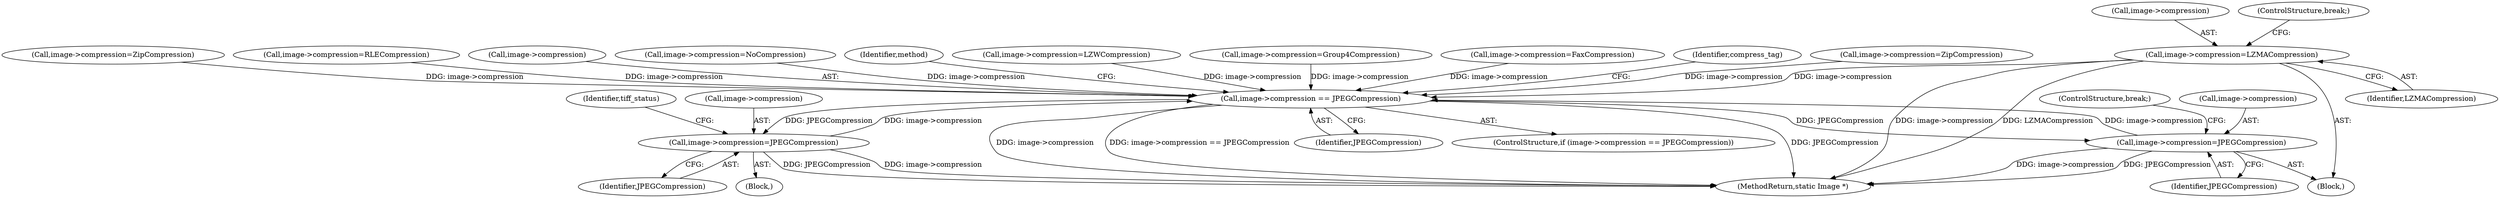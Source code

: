 digraph "0_ImageMagick_2bb6941a2d557f26a2f2049ade466e118eeaab91@pointer" {
"1001079" [label="(Call,image->compression=LZMACompression)"];
"1001659" [label="(Call,image->compression == JPEGCompression)"];
"1001025" [label="(Call,image->compression=JPEGCompression)"];
"1001072" [label="(Call,image->compression=JPEGCompression)"];
"1001659" [label="(Call,image->compression == JPEGCompression)"];
"1001086" [label="(Call,image->compression=LZWCompression)"];
"1003406" [label="(MethodReturn,static Image *)"];
"1001025" [label="(Call,image->compression=JPEGCompression)"];
"1001017" [label="(Call,image->compression=Group4Compression)"];
"1001010" [label="(Call,image->compression=FaxCompression)"];
"1001029" [label="(Identifier,JPEGCompression)"];
"1001076" [label="(Identifier,JPEGCompression)"];
"1001026" [label="(Call,image->compression)"];
"1001001" [label="(Block,)"];
"1001663" [label="(Identifier,JPEGCompression)"];
"1001079" [label="(Call,image->compression=LZMACompression)"];
"1001658" [label="(ControlStructure,if (image->compression == JPEGCompression))"];
"1001080" [label="(Call,image->compression)"];
"1001073" [label="(Call,image->compression)"];
"1001674" [label="(Identifier,compress_tag)"];
"1001100" [label="(Call,image->compression=ZipCompression)"];
"1001093" [label="(Call,image->compression=ZipCompression)"];
"1001024" [label="(Block,)"];
"1001107" [label="(Call,image->compression=RLECompression)"];
"1001660" [label="(Call,image->compression)"];
"1001072" [label="(Call,image->compression=JPEGCompression)"];
"1001003" [label="(Call,image->compression=NoCompression)"];
"1001077" [label="(ControlStructure,break;)"];
"1001083" [label="(Identifier,LZMACompression)"];
"1001665" [label="(Identifier,method)"];
"1001036" [label="(Identifier,tiff_status)"];
"1001084" [label="(ControlStructure,break;)"];
"1001079" -> "1001001"  [label="AST: "];
"1001079" -> "1001083"  [label="CFG: "];
"1001080" -> "1001079"  [label="AST: "];
"1001083" -> "1001079"  [label="AST: "];
"1001084" -> "1001079"  [label="CFG: "];
"1001079" -> "1003406"  [label="DDG: image->compression"];
"1001079" -> "1003406"  [label="DDG: LZMACompression"];
"1001079" -> "1001659"  [label="DDG: image->compression"];
"1001659" -> "1001658"  [label="AST: "];
"1001659" -> "1001663"  [label="CFG: "];
"1001660" -> "1001659"  [label="AST: "];
"1001663" -> "1001659"  [label="AST: "];
"1001665" -> "1001659"  [label="CFG: "];
"1001674" -> "1001659"  [label="CFG: "];
"1001659" -> "1003406"  [label="DDG: image->compression"];
"1001659" -> "1003406"  [label="DDG: image->compression == JPEGCompression"];
"1001659" -> "1003406"  [label="DDG: JPEGCompression"];
"1001659" -> "1001025"  [label="DDG: JPEGCompression"];
"1001659" -> "1001072"  [label="DDG: JPEGCompression"];
"1001025" -> "1001659"  [label="DDG: image->compression"];
"1001107" -> "1001659"  [label="DDG: image->compression"];
"1001017" -> "1001659"  [label="DDG: image->compression"];
"1001093" -> "1001659"  [label="DDG: image->compression"];
"1001100" -> "1001659"  [label="DDG: image->compression"];
"1001010" -> "1001659"  [label="DDG: image->compression"];
"1001086" -> "1001659"  [label="DDG: image->compression"];
"1001003" -> "1001659"  [label="DDG: image->compression"];
"1001072" -> "1001659"  [label="DDG: image->compression"];
"1001025" -> "1001024"  [label="AST: "];
"1001025" -> "1001029"  [label="CFG: "];
"1001026" -> "1001025"  [label="AST: "];
"1001029" -> "1001025"  [label="AST: "];
"1001036" -> "1001025"  [label="CFG: "];
"1001025" -> "1003406"  [label="DDG: image->compression"];
"1001025" -> "1003406"  [label="DDG: JPEGCompression"];
"1001072" -> "1001001"  [label="AST: "];
"1001072" -> "1001076"  [label="CFG: "];
"1001073" -> "1001072"  [label="AST: "];
"1001076" -> "1001072"  [label="AST: "];
"1001077" -> "1001072"  [label="CFG: "];
"1001072" -> "1003406"  [label="DDG: image->compression"];
"1001072" -> "1003406"  [label="DDG: JPEGCompression"];
}

